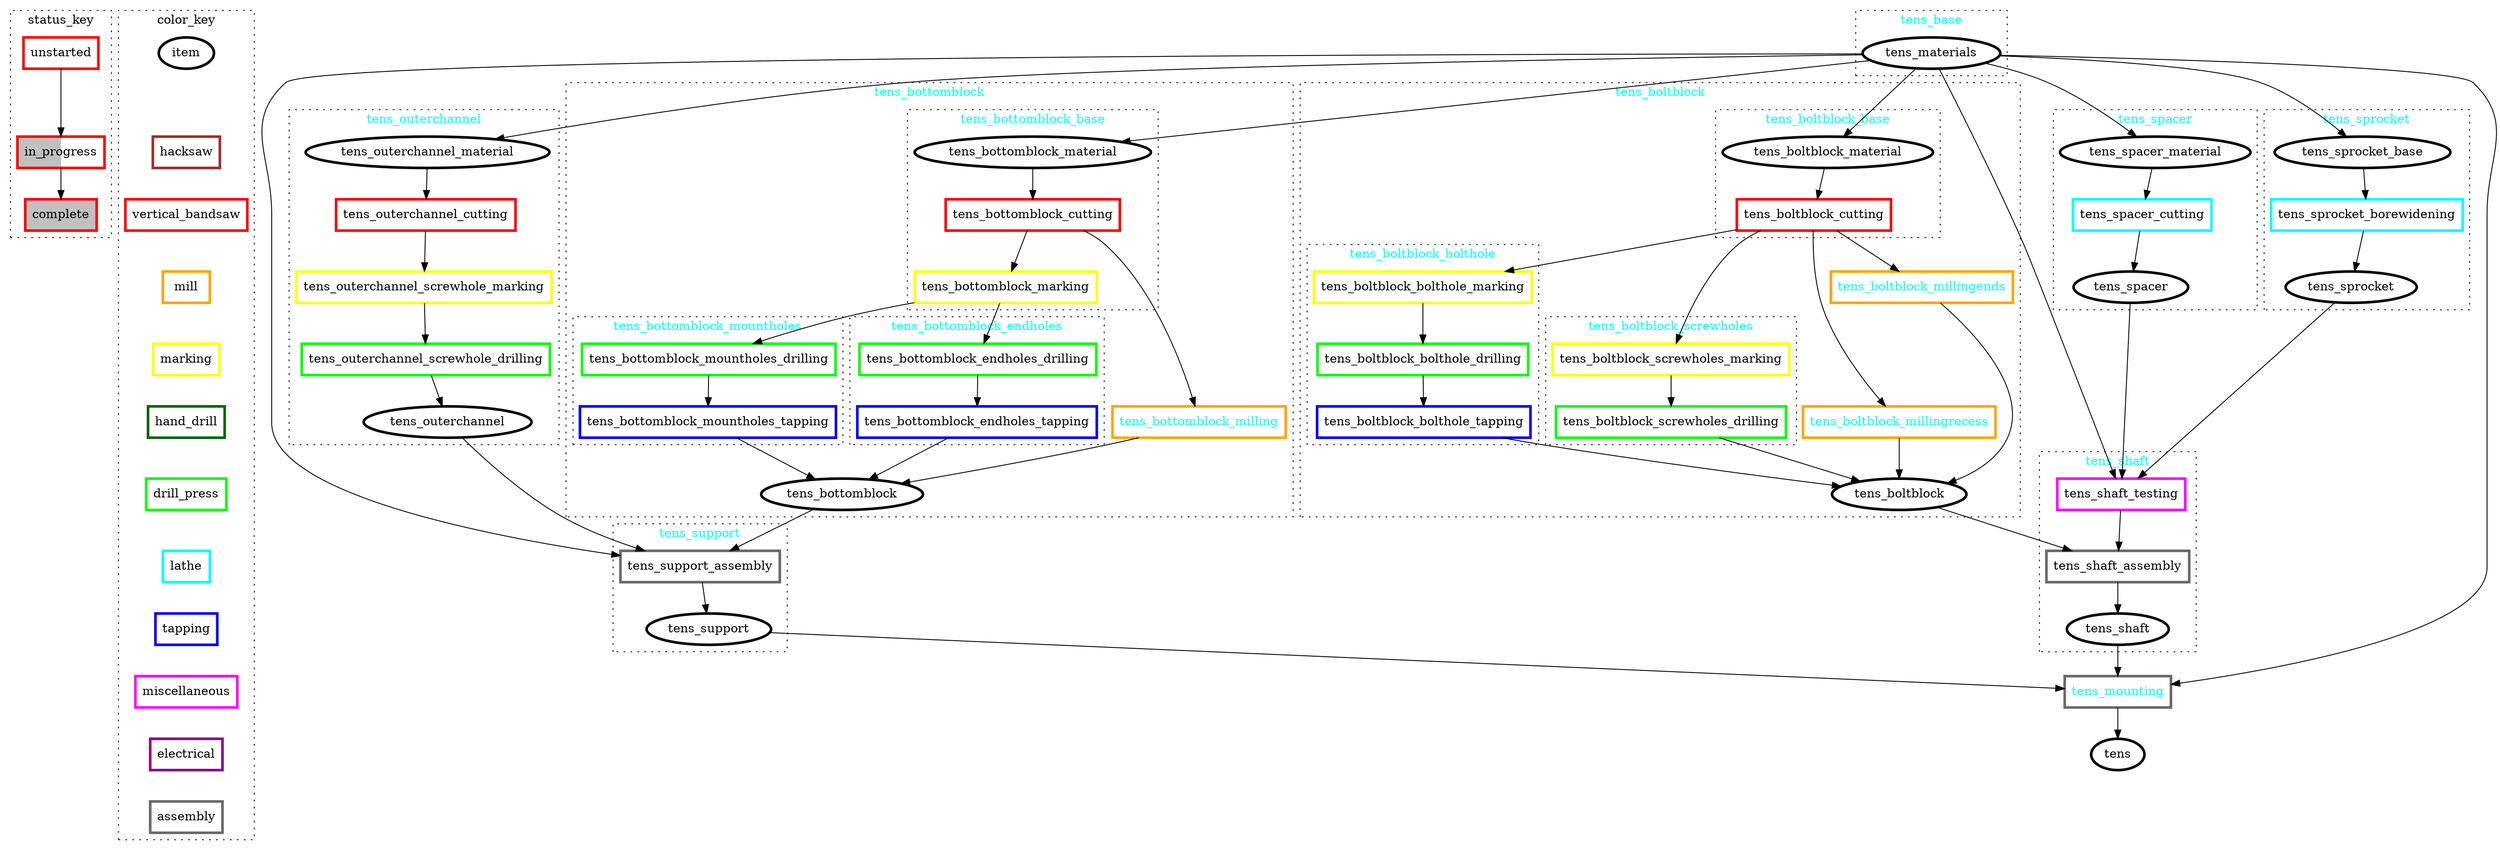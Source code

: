 # 1 "tensioner.gc"
# 1 "<built-in>"
# 1 "<command-line>"
# 31 "<command-line>"
# 1 "/usr/include/stdc-predef.h" 1 3 4
# 32 "<command-line>" 2
# 1 "tensioner.gc"
# 1 "graph.gh" 1

##efine GRAPH_GH
# 2 "tensioner.gc" 2

digraph tens { graph [layout=dot rankdir=TB forcelabels=true] node [style=filled fillcolor=white fontcolor=black penwidth=3] subgraph cluster_status_key { graph [style=dotted label=status_key ] unstarted [shape=box color=red] in_progress [shape=box color=red fillcolor="gray;"+"0.5"+":white"] unstarted -> in_progress complete [shape=box color=red fillcolor=gray] in_progress -> complete } subgraph cluster_color_key { graph [style=dotted label=color_key ] edge [style=invis] item [shape=oval] hacksaw [shape=box color=brown] item -> hacksaw vertical_bandsaw [shape=box color=red] hacksaw -> vertical_bandsaw mill [shape=box color=orange] vertical_bandsaw -> mill marking [shape=box color=yellow] mill -> marking hand_drill [shape=box color=darkgreen] marking -> hand_drill drill_press [shape=box color=green] hand_drill -> drill_press lathe [shape=box color=cyan] drill_press -> lathe tapping [shape=box color=blue] lathe -> tapping miscellaneous [shape=box color=magenta] tapping -> miscellaneous electrical [shape=box color=magenta4] miscellaneous -> electrical assembly [shape=box color=dimgray] electrical -> assembly }

 subgraph cluster_tens_base { graph [style=dotted label=tens_base URL="https://docs.google.com/document/d/1qYkBiUN_XgFudSghjHKeIuyT0OMZuRz7uI5yUJP2KwM/edit#bookmark=id.bz11i8nqvo4u" fontcolor=cyan]

  tens_materials [shape=oval]

 }

 subgraph cluster_tens_outerchannel { graph [style=dotted label=tens_outerchannel URL="https://docs.google.com/document/d/1qYkBiUN_XgFudSghjHKeIuyT0OMZuRz7uI5yUJP2KwM/edit#bookmark=id.wv4qalablcmo" fontcolor=cyan]

  tens_outerchannel_material [shape=oval]
   tens_materials -> tens_outerchannel_material

  tens_outerchannel_cutting [shape=box color=red]
   tens_outerchannel_material -> tens_outerchannel_cutting

  tens_outerchannel_screwhole_marking [shape=box color=yellow]
   tens_outerchannel_cutting -> tens_outerchannel_screwhole_marking

  tens_outerchannel_screwhole_drilling [shape=box color=green]
   tens_outerchannel_screwhole_marking -> tens_outerchannel_screwhole_drilling

  tens_outerchannel [shape=oval]
   tens_outerchannel_screwhole_drilling -> tens_outerchannel

 }

 subgraph cluster_tens_boltblock { graph [style=dotted label=tens_boltblock URL="https://docs.google.com/document/d/1qYkBiUN_XgFudSghjHKeIuyT0OMZuRz7uI5yUJP2KwM/edit#bookmark=id.odymg55qybni" fontcolor=cyan]

  subgraph cluster_tens_boltblock_base { graph [style=dotted label=tens_boltblock_base ]

   tens_boltblock_material [shape=oval]
    tens_materials -> tens_boltblock_material

   tens_boltblock_cutting [shape=box color=red]
    tens_boltblock_material -> tens_boltblock_cutting

  }

  subgraph cluster_tens_boltblock_bolthole { graph [style=dotted label=tens_boltblock_bolthole URL="https://docs.google.com/document/d/1qYkBiUN_XgFudSghjHKeIuyT0OMZuRz7uI5yUJP2KwM/edit#bookmark=id.qsemmeqf6eoo" fontcolor=cyan]

   tens_boltblock_bolthole_marking [shape=box color=yellow]
    tens_boltblock_cutting -> tens_boltblock_bolthole_marking

   tens_boltblock_bolthole_drilling [shape=box color=green]
    tens_boltblock_bolthole_marking -> tens_boltblock_bolthole_drilling

   tens_boltblock_bolthole_tapping [shape=box color=blue]
    tens_boltblock_bolthole_drilling -> tens_boltblock_bolthole_tapping

  }

  subgraph cluster_tens_boltblock_screwholes { graph [style=dotted label=tens_boltblock_screwholes URL="https://docs.google.com/document/d/1qYkBiUN_XgFudSghjHKeIuyT0OMZuRz7uI5yUJP2KwM/edit#bookmark=id.qjlb1oos8fgy" fontcolor=cyan]

   tens_boltblock_screwholes_marking [shape=box color=yellow]
    tens_boltblock_cutting -> tens_boltblock_screwholes_marking

   tens_boltblock_screwholes_drilling [shape=box color=green]
    tens_boltblock_screwholes_marking -> tens_boltblock_screwholes_drilling

  }

  tens_boltblock_millingrecess [shape=box color=orange URL="https://docs.google.com/document/d/1qYkBiUN_XgFudSghjHKeIuyT0OMZuRz7uI5yUJP2KwM/edit#bookmark=id.2kw8bn8i0mgb" fontcolor=cyan]
   tens_boltblock_cutting -> tens_boltblock_millingrecess

  tens_boltblock_millingends [shape=box color=orange URL="https://docs.google.com/document/d/1qYkBiUN_XgFudSghjHKeIuyT0OMZuRz7uI5yUJP2KwM/edit#bookmark=id.kh392kmlf46h" fontcolor=cyan]
   tens_boltblock_cutting -> tens_boltblock_millingends

  tens_boltblock [shape=oval]
   {tens_boltblock_bolthole_tapping, tens_boltblock_screwholes_drilling,
     tens_boltblock_millingrecess, tens_boltblock_millingends} -> tens_boltblock

 }

 subgraph cluster_tens_bottomblock { graph [style=dotted label=tens_bottomblock URL="https://docs.google.com/document/d/1qYkBiUN_XgFudSghjHKeIuyT0OMZuRz7uI5yUJP2KwM/edit#bookmark=id.36bie55jnofm" fontcolor=cyan]

  subgraph cluster_tens_bottomblock_base { graph [style=dotted label=tens_bottomblock_base ]

   tens_bottomblock_material [shape=oval]
    tens_materials -> tens_bottomblock_material

   tens_bottomblock_cutting [shape=box color=red]
    tens_bottomblock_material -> tens_bottomblock_cutting

   tens_bottomblock_marking [shape=box color=yellow]
    tens_bottomblock_cutting -> tens_bottomblock_marking

  }

  subgraph cluster_tens_bottomblock_mountholes { graph [style=dotted label=tens_bottomblock_mountholes URL="https://docs.google.com/document/d/1qYkBiUN_XgFudSghjHKeIuyT0OMZuRz7uI5yUJP2KwM/edit#bookmark=id.e3m6qungdv" fontcolor=cyan]

   tens_bottomblock_mountholes_drilling [shape=box color=green]
    tens_bottomblock_marking -> tens_bottomblock_mountholes_drilling

   tens_bottomblock_mountholes_tapping [shape=box color=blue]
    tens_bottomblock_mountholes_drilling -> tens_bottomblock_mountholes_tapping

  }

  subgraph cluster_tens_bottomblock_endholes { graph [style=dotted label=tens_bottomblock_endholes URL="https://docs.google.com/document/d/1qYkBiUN_XgFudSghjHKeIuyT0OMZuRz7uI5yUJP2KwM/edit#bookmark=id.l7gk8rdkorly" fontcolor=cyan]

   tens_bottomblock_endholes_drilling [shape=box color=green]
    tens_bottomblock_marking -> tens_bottomblock_endholes_drilling

   tens_bottomblock_endholes_tapping [shape=box color=blue]
    tens_bottomblock_endholes_drilling -> tens_bottomblock_endholes_tapping

  }

  tens_bottomblock_milling [shape=box color=orange, URL="https://docs.google.com/document/d/1qYkBiUN_XgFudSghjHKeIuyT0OMZuRz7uI5yUJP2KwM/edit#bookmark=id.95zv67v72i56" fontcolor=cyan]
   tens_bottomblock_cutting -> tens_bottomblock_milling

  tens_bottomblock [shape=oval]
   {tens_bottomblock_mountholes_tapping, tens_bottomblock_endholes_tapping,
     tens_bottomblock_milling} -> tens_bottomblock

 }

 subgraph cluster_tens_spacer { graph [style=dotted label=tens_spacer URL="https://docs.google.com/document/d/1qYkBiUN_XgFudSghjHKeIuyT0OMZuRz7uI5yUJP2KwM/edit#bookmark=id.bh06dun9j2l6" fontcolor=cyan]

  tens_spacer_material [shape=oval]
   tens_materials -> tens_spacer_material

  tens_spacer_cutting [shape=box color=cyan]
   tens_spacer_material -> tens_spacer_cutting

  tens_spacer [shape=oval]
   tens_spacer_cutting -> tens_spacer

 }

 subgraph cluster_tens_sprocket { graph [style=dotted label=tens_sprocket URL="https://docs.google.com/document/d/1qYkBiUN_XgFudSghjHKeIuyT0OMZuRz7uI5yUJP2KwM/edit#bookmark=id.x49jbaidbar" fontcolor=cyan]

  tens_sprocket_base [shape=oval]
   tens_materials -> tens_sprocket_base

  tens_sprocket_borewidening [shape=box color=cyan]
   tens_sprocket_base -> tens_sprocket_borewidening

  tens_sprocket [shape=oval]
   tens_sprocket_borewidening -> tens_sprocket

 }

 subgraph cluster_tens_support { graph [style=dotted label=tens_support URL="https://docs.google.com/document/d/1qYkBiUN_XgFudSghjHKeIuyT0OMZuRz7uI5yUJP2KwM/edit#bookmark=id.p5ghf2rcfxw" fontcolor=cyan]

  tens_support_assembly [shape=box color=dimgray]
   {tens_outerchannel, tens_bottomblock, tens_materials} -> tens_support_assembly

  tens_support [shape=oval]
   tens_support_assembly -> tens_support

 }

 subgraph cluster_tens_shaft { graph [style=dotted label=tens_shaft URL="https://docs.google.com/document/d/1qYkBiUN_XgFudSghjHKeIuyT0OMZuRz7uI5yUJP2KwM/edit#bookmark=id.aluukuv724uu" fontcolor=cyan]

  tens_shaft_testing [shape=box color=magenta]
   {tens_materials, tens_sprocket, tens_spacer} -> tens_shaft_testing

  tens_shaft_assembly [shape=box color=dimgray]
   {tens_shaft_testing, tens_boltblock} -> tens_shaft_assembly

  tens_shaft [shape=oval]
   tens_shaft_assembly -> tens_shaft

 }

 tens_mounting [shape=box color=dimgray, URL="https://docs.google.com/document/d/1qYkBiUN_XgFudSghjHKeIuyT0OMZuRz7uI5yUJP2KwM/edit#bookmark=id.oohd6446uct6" fontcolor=cyan]
  {tens_materials, tens_support, tens_shaft} -> tens_mounting

 tens [shape=oval]
  tens_mounting -> tens

}
